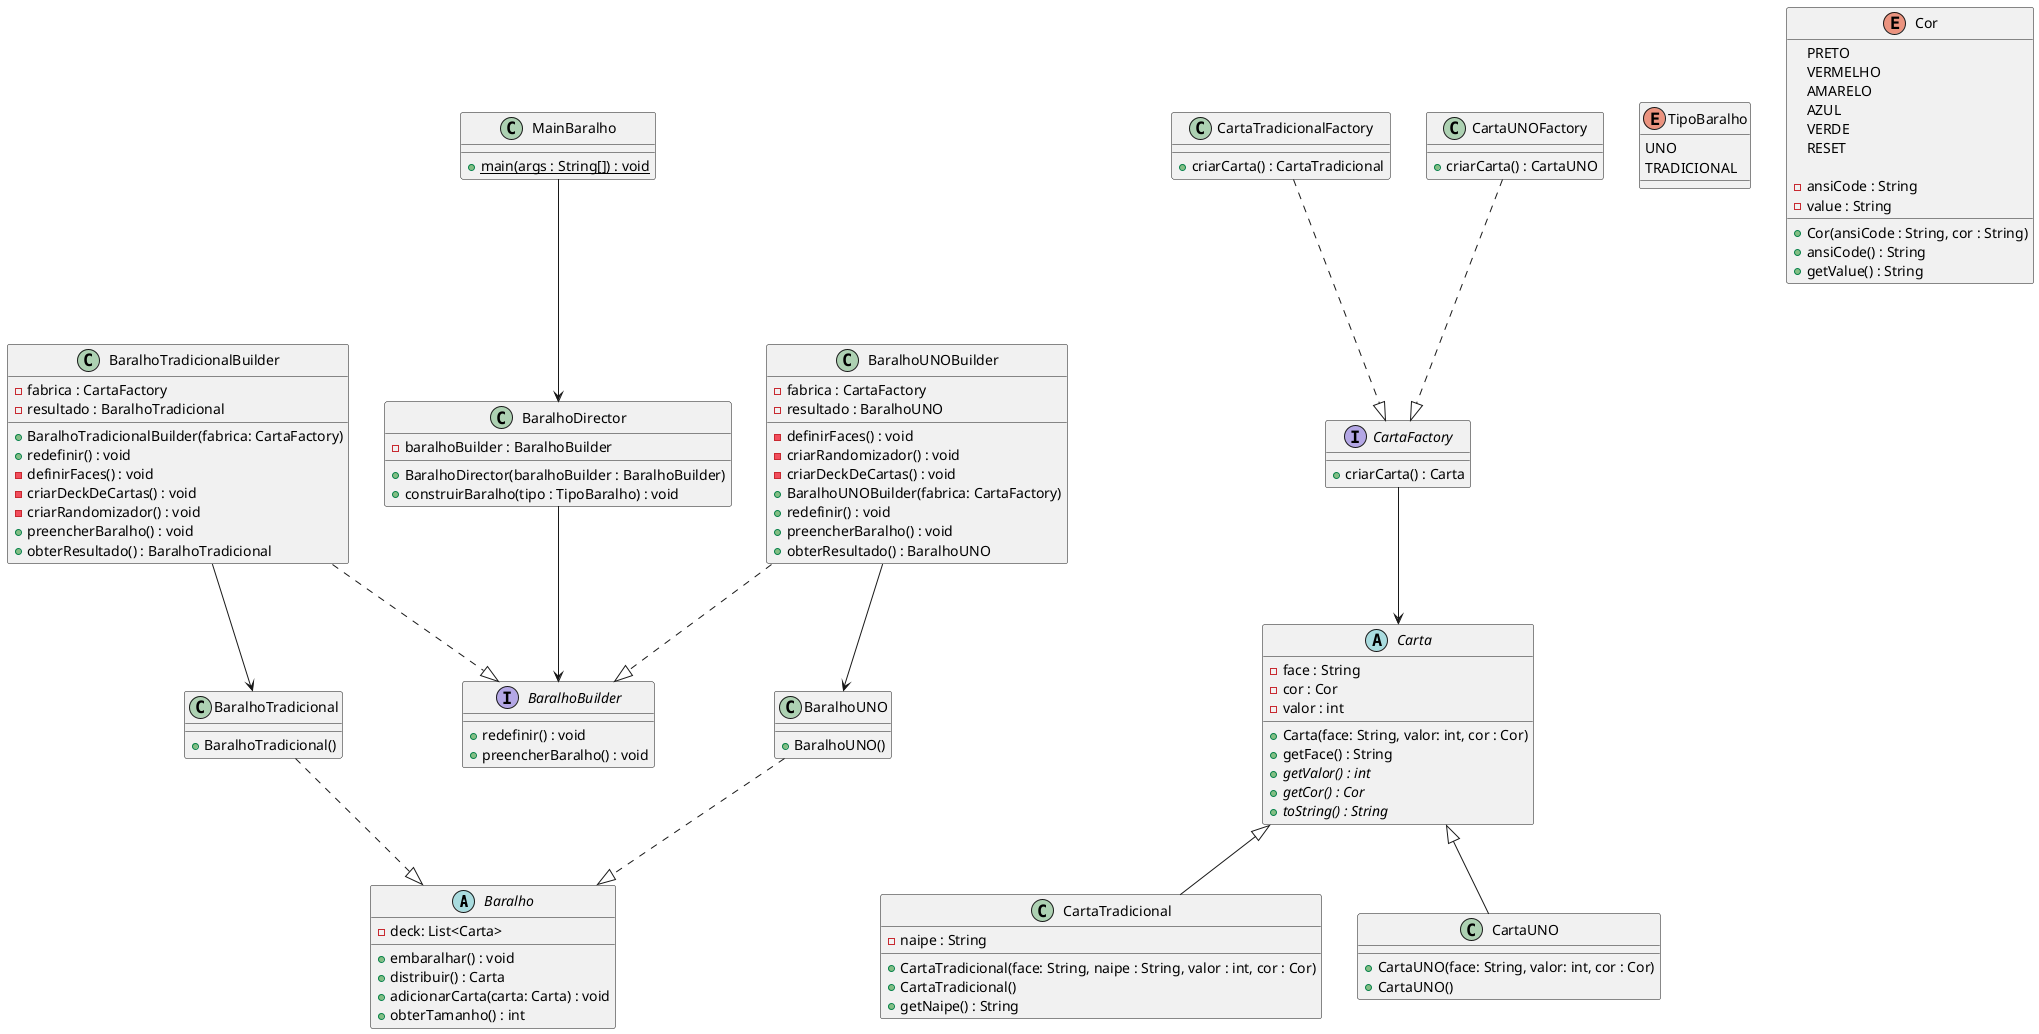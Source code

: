 @startuml diagrama_com_factory

'--------------------- Classes Baralho ---------------------
abstract class Baralho {
    - deck: List<Carta>

    + embaralhar() : void
    + distribuir() : Carta
    + adicionarCarta(carta: Carta) : void
    + obterTamanho() : int
}

class BaralhoTradicional {
    + BaralhoTradicional()
}

class BaralhoUNO {
    + BaralhoUNO()
}

'--------------------- Classes Carta ---------------------

abstract class Carta {
    - face : String
    - cor : Cor
    - valor : int

    + Carta(face: String, valor: int, cor : Cor)
    + getFace() : String
    + {abstract} getValor() : int
    + {abstract} getCor() : Cor
    + {abstract} toString() : String
}

class CartaTradicional extends Carta {
    - naipe : String

    + CartaTradicional(face: String, naipe : String, valor : int, cor : Cor)
    + CartaTradicional()
    + getNaipe() : String
}

class CartaUNO extends Carta {
    + CartaUNO(face: String, valor: int, cor : Cor)
    + CartaUNO()
}

enum TipoBaralho {
    UNO
    TRADICIONAL
}

enum Cor {
    PRETO
    VERMELHO
    AMARELO
    AZUL
    VERDE
    RESET

    - ansiCode : String
    - value : String

    + Cor(ansiCode : String, cor : String)
    + ansiCode() : String
    + getValue() : String
}

'--------------------- Builder Pattern ---------------------

interface BaralhoBuilder {
    + redefinir() : void
    + preencherBaralho() : void
}

class BaralhoTradicionalBuilder {
    - fabrica : CartaFactory
    - resultado : BaralhoTradicional

    + BaralhoTradicionalBuilder(fabrica: CartaFactory)
    + redefinir() : void
    - definirFaces() : void
    - criarDeckDeCartas() : void
    - criarRandomizador() : void
    + preencherBaralho() : void
    + obterResultado() : BaralhoTradicional
}

class BaralhoUNOBuilder {
    - fabrica : CartaFactory
    - resultado : BaralhoUNO

    - definirFaces() : void
    - criarRandomizador() : void
    - criarDeckDeCartas() : void
    + BaralhoUNOBuilder(fabrica: CartaFactory)
    + redefinir() : void
    + preencherBaralho() : void
    + obterResultado() : BaralhoUNO
}

class BaralhoDirector {
    - baralhoBuilder : BaralhoBuilder

    + BaralhoDirector(baralhoBuilder : BaralhoBuilder)
    + construirBaralho(tipo : TipoBaralho) : void
}

'--------------------- Factory Method ---------------------

interface CartaFactory {
    + criarCarta() : Carta
}

class CartaTradicionalFactory {
'    + criarCarta(face : String, valor : int, cor : Cor) : CartaTradicional
    + criarCarta() : CartaTradicional
}

class CartaUNOFactory {
'    + criarCarta(face : String, valor : int, cor : Cor) : CartaUNO
    + criarCarta() : CartaUNO
}


'--------------------- Cliente ---------------------

class MainBaralho {
    + {static} main(args : String[]) : void
}

'--------------------- Relacionamentos ---------------------

MainBaralho --> BaralhoDirector
BaralhoDirector --> BaralhoBuilder

BaralhoTradicional ..|> Baralho
BaralhoUNO ..|> Baralho

BaralhoTradicionalBuilder ..|> BaralhoBuilder
BaralhoUNOBuilder ..|> BaralhoBuilder

CartaTradicionalFactory ..|> CartaFactory
CartaUNOFactory ..|> CartaFactory

CartaFactory --> Carta

BaralhoTradicionalBuilder --> BaralhoTradicional
BaralhoUNOBuilder --> BaralhoUNO


@enduml
